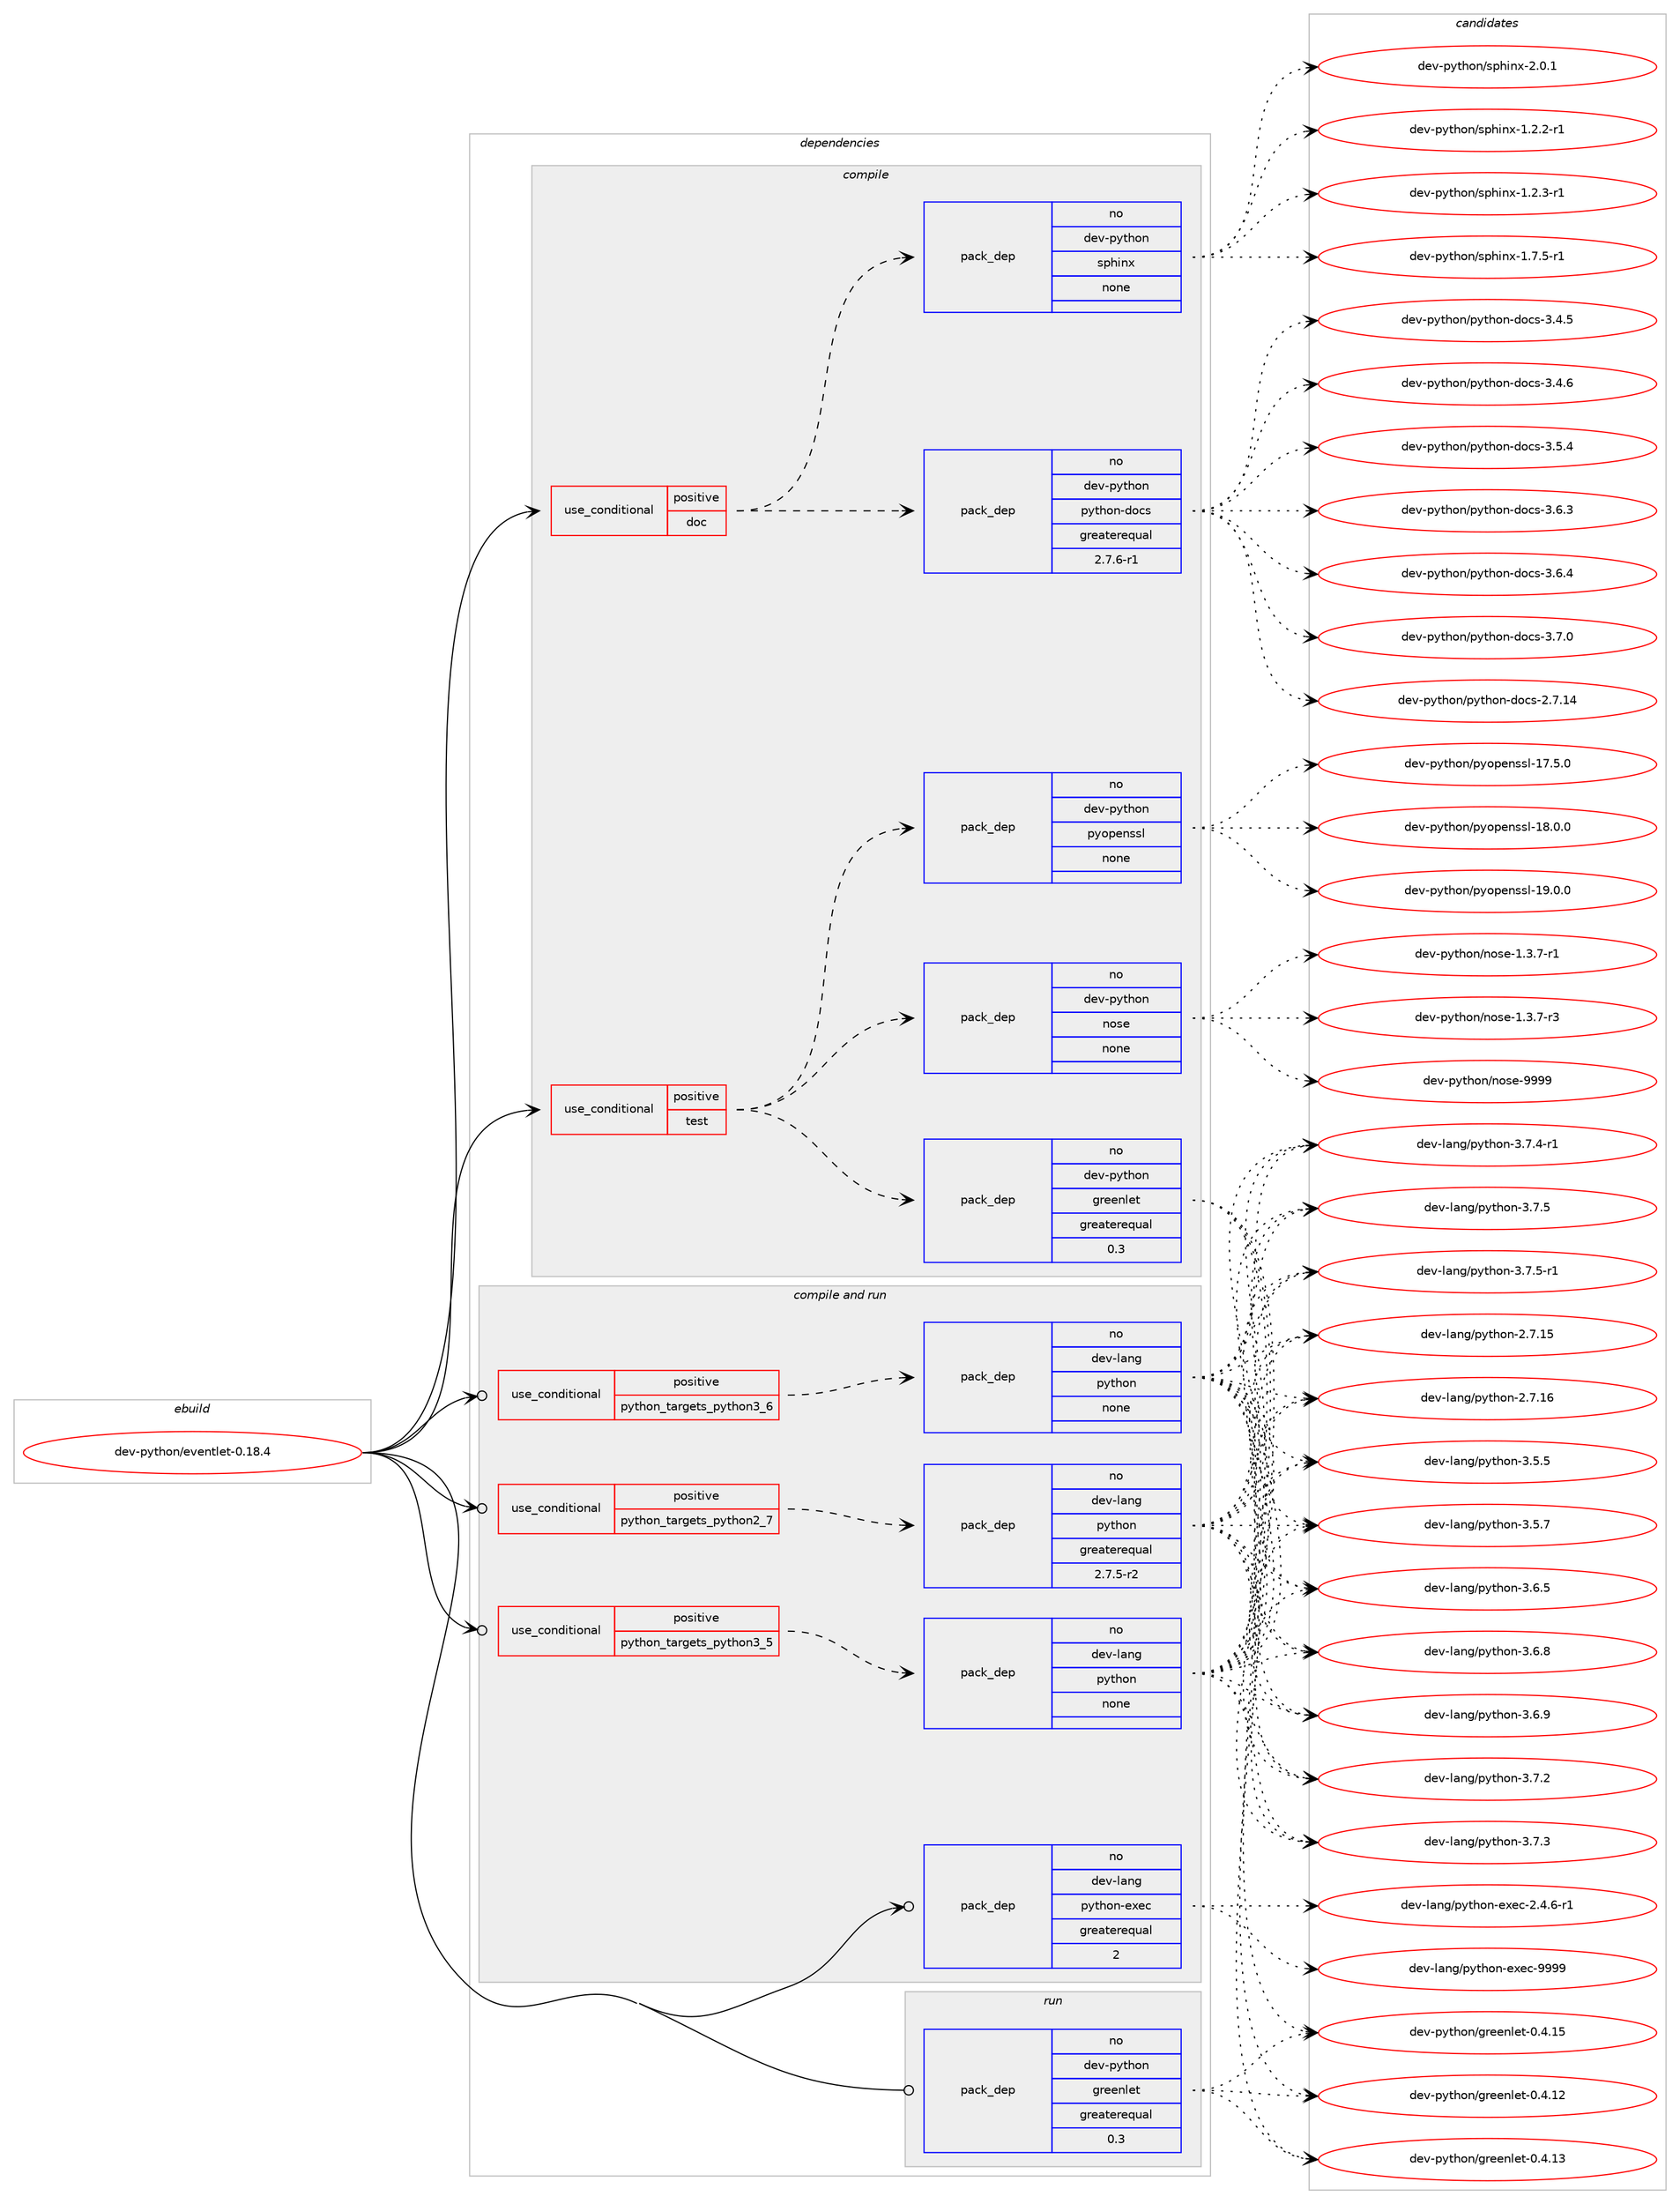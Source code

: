digraph prolog {

# *************
# Graph options
# *************

newrank=true;
concentrate=true;
compound=true;
graph [rankdir=LR,fontname=Helvetica,fontsize=10,ranksep=1.5];#, ranksep=2.5, nodesep=0.2];
edge  [arrowhead=vee];
node  [fontname=Helvetica,fontsize=10];

# **********
# The ebuild
# **********

subgraph cluster_leftcol {
color=gray;
rank=same;
label=<<i>ebuild</i>>;
id [label="dev-python/eventlet-0.18.4", color=red, width=4, href="../dev-python/eventlet-0.18.4.svg"];
}

# ****************
# The dependencies
# ****************

subgraph cluster_midcol {
color=gray;
label=<<i>dependencies</i>>;
subgraph cluster_compile {
fillcolor="#eeeeee";
style=filled;
label=<<i>compile</i>>;
subgraph cond139056 {
dependency603567 [label=<<TABLE BORDER="0" CELLBORDER="1" CELLSPACING="0" CELLPADDING="4"><TR><TD ROWSPAN="3" CELLPADDING="10">use_conditional</TD></TR><TR><TD>positive</TD></TR><TR><TD>doc</TD></TR></TABLE>>, shape=none, color=red];
subgraph pack452714 {
dependency603568 [label=<<TABLE BORDER="0" CELLBORDER="1" CELLSPACING="0" CELLPADDING="4" WIDTH="220"><TR><TD ROWSPAN="6" CELLPADDING="30">pack_dep</TD></TR><TR><TD WIDTH="110">no</TD></TR><TR><TD>dev-python</TD></TR><TR><TD>sphinx</TD></TR><TR><TD>none</TD></TR><TR><TD></TD></TR></TABLE>>, shape=none, color=blue];
}
dependency603567:e -> dependency603568:w [weight=20,style="dashed",arrowhead="vee"];
subgraph pack452715 {
dependency603569 [label=<<TABLE BORDER="0" CELLBORDER="1" CELLSPACING="0" CELLPADDING="4" WIDTH="220"><TR><TD ROWSPAN="6" CELLPADDING="30">pack_dep</TD></TR><TR><TD WIDTH="110">no</TD></TR><TR><TD>dev-python</TD></TR><TR><TD>python-docs</TD></TR><TR><TD>greaterequal</TD></TR><TR><TD>2.7.6-r1</TD></TR></TABLE>>, shape=none, color=blue];
}
dependency603567:e -> dependency603569:w [weight=20,style="dashed",arrowhead="vee"];
}
id:e -> dependency603567:w [weight=20,style="solid",arrowhead="vee"];
subgraph cond139057 {
dependency603570 [label=<<TABLE BORDER="0" CELLBORDER="1" CELLSPACING="0" CELLPADDING="4"><TR><TD ROWSPAN="3" CELLPADDING="10">use_conditional</TD></TR><TR><TD>positive</TD></TR><TR><TD>test</TD></TR></TABLE>>, shape=none, color=red];
subgraph pack452716 {
dependency603571 [label=<<TABLE BORDER="0" CELLBORDER="1" CELLSPACING="0" CELLPADDING="4" WIDTH="220"><TR><TD ROWSPAN="6" CELLPADDING="30">pack_dep</TD></TR><TR><TD WIDTH="110">no</TD></TR><TR><TD>dev-python</TD></TR><TR><TD>greenlet</TD></TR><TR><TD>greaterequal</TD></TR><TR><TD>0.3</TD></TR></TABLE>>, shape=none, color=blue];
}
dependency603570:e -> dependency603571:w [weight=20,style="dashed",arrowhead="vee"];
subgraph pack452717 {
dependency603572 [label=<<TABLE BORDER="0" CELLBORDER="1" CELLSPACING="0" CELLPADDING="4" WIDTH="220"><TR><TD ROWSPAN="6" CELLPADDING="30">pack_dep</TD></TR><TR><TD WIDTH="110">no</TD></TR><TR><TD>dev-python</TD></TR><TR><TD>pyopenssl</TD></TR><TR><TD>none</TD></TR><TR><TD></TD></TR></TABLE>>, shape=none, color=blue];
}
dependency603570:e -> dependency603572:w [weight=20,style="dashed",arrowhead="vee"];
subgraph pack452718 {
dependency603573 [label=<<TABLE BORDER="0" CELLBORDER="1" CELLSPACING="0" CELLPADDING="4" WIDTH="220"><TR><TD ROWSPAN="6" CELLPADDING="30">pack_dep</TD></TR><TR><TD WIDTH="110">no</TD></TR><TR><TD>dev-python</TD></TR><TR><TD>nose</TD></TR><TR><TD>none</TD></TR><TR><TD></TD></TR></TABLE>>, shape=none, color=blue];
}
dependency603570:e -> dependency603573:w [weight=20,style="dashed",arrowhead="vee"];
}
id:e -> dependency603570:w [weight=20,style="solid",arrowhead="vee"];
}
subgraph cluster_compileandrun {
fillcolor="#eeeeee";
style=filled;
label=<<i>compile and run</i>>;
subgraph cond139058 {
dependency603574 [label=<<TABLE BORDER="0" CELLBORDER="1" CELLSPACING="0" CELLPADDING="4"><TR><TD ROWSPAN="3" CELLPADDING="10">use_conditional</TD></TR><TR><TD>positive</TD></TR><TR><TD>python_targets_python2_7</TD></TR></TABLE>>, shape=none, color=red];
subgraph pack452719 {
dependency603575 [label=<<TABLE BORDER="0" CELLBORDER="1" CELLSPACING="0" CELLPADDING="4" WIDTH="220"><TR><TD ROWSPAN="6" CELLPADDING="30">pack_dep</TD></TR><TR><TD WIDTH="110">no</TD></TR><TR><TD>dev-lang</TD></TR><TR><TD>python</TD></TR><TR><TD>greaterequal</TD></TR><TR><TD>2.7.5-r2</TD></TR></TABLE>>, shape=none, color=blue];
}
dependency603574:e -> dependency603575:w [weight=20,style="dashed",arrowhead="vee"];
}
id:e -> dependency603574:w [weight=20,style="solid",arrowhead="odotvee"];
subgraph cond139059 {
dependency603576 [label=<<TABLE BORDER="0" CELLBORDER="1" CELLSPACING="0" CELLPADDING="4"><TR><TD ROWSPAN="3" CELLPADDING="10">use_conditional</TD></TR><TR><TD>positive</TD></TR><TR><TD>python_targets_python3_5</TD></TR></TABLE>>, shape=none, color=red];
subgraph pack452720 {
dependency603577 [label=<<TABLE BORDER="0" CELLBORDER="1" CELLSPACING="0" CELLPADDING="4" WIDTH="220"><TR><TD ROWSPAN="6" CELLPADDING="30">pack_dep</TD></TR><TR><TD WIDTH="110">no</TD></TR><TR><TD>dev-lang</TD></TR><TR><TD>python</TD></TR><TR><TD>none</TD></TR><TR><TD></TD></TR></TABLE>>, shape=none, color=blue];
}
dependency603576:e -> dependency603577:w [weight=20,style="dashed",arrowhead="vee"];
}
id:e -> dependency603576:w [weight=20,style="solid",arrowhead="odotvee"];
subgraph cond139060 {
dependency603578 [label=<<TABLE BORDER="0" CELLBORDER="1" CELLSPACING="0" CELLPADDING="4"><TR><TD ROWSPAN="3" CELLPADDING="10">use_conditional</TD></TR><TR><TD>positive</TD></TR><TR><TD>python_targets_python3_6</TD></TR></TABLE>>, shape=none, color=red];
subgraph pack452721 {
dependency603579 [label=<<TABLE BORDER="0" CELLBORDER="1" CELLSPACING="0" CELLPADDING="4" WIDTH="220"><TR><TD ROWSPAN="6" CELLPADDING="30">pack_dep</TD></TR><TR><TD WIDTH="110">no</TD></TR><TR><TD>dev-lang</TD></TR><TR><TD>python</TD></TR><TR><TD>none</TD></TR><TR><TD></TD></TR></TABLE>>, shape=none, color=blue];
}
dependency603578:e -> dependency603579:w [weight=20,style="dashed",arrowhead="vee"];
}
id:e -> dependency603578:w [weight=20,style="solid",arrowhead="odotvee"];
subgraph pack452722 {
dependency603580 [label=<<TABLE BORDER="0" CELLBORDER="1" CELLSPACING="0" CELLPADDING="4" WIDTH="220"><TR><TD ROWSPAN="6" CELLPADDING="30">pack_dep</TD></TR><TR><TD WIDTH="110">no</TD></TR><TR><TD>dev-lang</TD></TR><TR><TD>python-exec</TD></TR><TR><TD>greaterequal</TD></TR><TR><TD>2</TD></TR></TABLE>>, shape=none, color=blue];
}
id:e -> dependency603580:w [weight=20,style="solid",arrowhead="odotvee"];
}
subgraph cluster_run {
fillcolor="#eeeeee";
style=filled;
label=<<i>run</i>>;
subgraph pack452723 {
dependency603581 [label=<<TABLE BORDER="0" CELLBORDER="1" CELLSPACING="0" CELLPADDING="4" WIDTH="220"><TR><TD ROWSPAN="6" CELLPADDING="30">pack_dep</TD></TR><TR><TD WIDTH="110">no</TD></TR><TR><TD>dev-python</TD></TR><TR><TD>greenlet</TD></TR><TR><TD>greaterequal</TD></TR><TR><TD>0.3</TD></TR></TABLE>>, shape=none, color=blue];
}
id:e -> dependency603581:w [weight=20,style="solid",arrowhead="odot"];
}
}

# **************
# The candidates
# **************

subgraph cluster_choices {
rank=same;
color=gray;
label=<<i>candidates</i>>;

subgraph choice452714 {
color=black;
nodesep=1;
choice10010111845112121116104111110471151121041051101204549465046504511449 [label="dev-python/sphinx-1.2.2-r1", color=red, width=4,href="../dev-python/sphinx-1.2.2-r1.svg"];
choice10010111845112121116104111110471151121041051101204549465046514511449 [label="dev-python/sphinx-1.2.3-r1", color=red, width=4,href="../dev-python/sphinx-1.2.3-r1.svg"];
choice10010111845112121116104111110471151121041051101204549465546534511449 [label="dev-python/sphinx-1.7.5-r1", color=red, width=4,href="../dev-python/sphinx-1.7.5-r1.svg"];
choice1001011184511212111610411111047115112104105110120455046484649 [label="dev-python/sphinx-2.0.1", color=red, width=4,href="../dev-python/sphinx-2.0.1.svg"];
dependency603568:e -> choice10010111845112121116104111110471151121041051101204549465046504511449:w [style=dotted,weight="100"];
dependency603568:e -> choice10010111845112121116104111110471151121041051101204549465046514511449:w [style=dotted,weight="100"];
dependency603568:e -> choice10010111845112121116104111110471151121041051101204549465546534511449:w [style=dotted,weight="100"];
dependency603568:e -> choice1001011184511212111610411111047115112104105110120455046484649:w [style=dotted,weight="100"];
}
subgraph choice452715 {
color=black;
nodesep=1;
choice1001011184511212111610411111047112121116104111110451001119911545504655464952 [label="dev-python/python-docs-2.7.14", color=red, width=4,href="../dev-python/python-docs-2.7.14.svg"];
choice10010111845112121116104111110471121211161041111104510011199115455146524653 [label="dev-python/python-docs-3.4.5", color=red, width=4,href="../dev-python/python-docs-3.4.5.svg"];
choice10010111845112121116104111110471121211161041111104510011199115455146524654 [label="dev-python/python-docs-3.4.6", color=red, width=4,href="../dev-python/python-docs-3.4.6.svg"];
choice10010111845112121116104111110471121211161041111104510011199115455146534652 [label="dev-python/python-docs-3.5.4", color=red, width=4,href="../dev-python/python-docs-3.5.4.svg"];
choice10010111845112121116104111110471121211161041111104510011199115455146544651 [label="dev-python/python-docs-3.6.3", color=red, width=4,href="../dev-python/python-docs-3.6.3.svg"];
choice10010111845112121116104111110471121211161041111104510011199115455146544652 [label="dev-python/python-docs-3.6.4", color=red, width=4,href="../dev-python/python-docs-3.6.4.svg"];
choice10010111845112121116104111110471121211161041111104510011199115455146554648 [label="dev-python/python-docs-3.7.0", color=red, width=4,href="../dev-python/python-docs-3.7.0.svg"];
dependency603569:e -> choice1001011184511212111610411111047112121116104111110451001119911545504655464952:w [style=dotted,weight="100"];
dependency603569:e -> choice10010111845112121116104111110471121211161041111104510011199115455146524653:w [style=dotted,weight="100"];
dependency603569:e -> choice10010111845112121116104111110471121211161041111104510011199115455146524654:w [style=dotted,weight="100"];
dependency603569:e -> choice10010111845112121116104111110471121211161041111104510011199115455146534652:w [style=dotted,weight="100"];
dependency603569:e -> choice10010111845112121116104111110471121211161041111104510011199115455146544651:w [style=dotted,weight="100"];
dependency603569:e -> choice10010111845112121116104111110471121211161041111104510011199115455146544652:w [style=dotted,weight="100"];
dependency603569:e -> choice10010111845112121116104111110471121211161041111104510011199115455146554648:w [style=dotted,weight="100"];
}
subgraph choice452716 {
color=black;
nodesep=1;
choice100101118451121211161041111104710311410110111010810111645484652464950 [label="dev-python/greenlet-0.4.12", color=red, width=4,href="../dev-python/greenlet-0.4.12.svg"];
choice100101118451121211161041111104710311410110111010810111645484652464951 [label="dev-python/greenlet-0.4.13", color=red, width=4,href="../dev-python/greenlet-0.4.13.svg"];
choice100101118451121211161041111104710311410110111010810111645484652464953 [label="dev-python/greenlet-0.4.15", color=red, width=4,href="../dev-python/greenlet-0.4.15.svg"];
dependency603571:e -> choice100101118451121211161041111104710311410110111010810111645484652464950:w [style=dotted,weight="100"];
dependency603571:e -> choice100101118451121211161041111104710311410110111010810111645484652464951:w [style=dotted,weight="100"];
dependency603571:e -> choice100101118451121211161041111104710311410110111010810111645484652464953:w [style=dotted,weight="100"];
}
subgraph choice452717 {
color=black;
nodesep=1;
choice100101118451121211161041111104711212111111210111011511510845495546534648 [label="dev-python/pyopenssl-17.5.0", color=red, width=4,href="../dev-python/pyopenssl-17.5.0.svg"];
choice100101118451121211161041111104711212111111210111011511510845495646484648 [label="dev-python/pyopenssl-18.0.0", color=red, width=4,href="../dev-python/pyopenssl-18.0.0.svg"];
choice100101118451121211161041111104711212111111210111011511510845495746484648 [label="dev-python/pyopenssl-19.0.0", color=red, width=4,href="../dev-python/pyopenssl-19.0.0.svg"];
dependency603572:e -> choice100101118451121211161041111104711212111111210111011511510845495546534648:w [style=dotted,weight="100"];
dependency603572:e -> choice100101118451121211161041111104711212111111210111011511510845495646484648:w [style=dotted,weight="100"];
dependency603572:e -> choice100101118451121211161041111104711212111111210111011511510845495746484648:w [style=dotted,weight="100"];
}
subgraph choice452718 {
color=black;
nodesep=1;
choice10010111845112121116104111110471101111151014549465146554511449 [label="dev-python/nose-1.3.7-r1", color=red, width=4,href="../dev-python/nose-1.3.7-r1.svg"];
choice10010111845112121116104111110471101111151014549465146554511451 [label="dev-python/nose-1.3.7-r3", color=red, width=4,href="../dev-python/nose-1.3.7-r3.svg"];
choice10010111845112121116104111110471101111151014557575757 [label="dev-python/nose-9999", color=red, width=4,href="../dev-python/nose-9999.svg"];
dependency603573:e -> choice10010111845112121116104111110471101111151014549465146554511449:w [style=dotted,weight="100"];
dependency603573:e -> choice10010111845112121116104111110471101111151014549465146554511451:w [style=dotted,weight="100"];
dependency603573:e -> choice10010111845112121116104111110471101111151014557575757:w [style=dotted,weight="100"];
}
subgraph choice452719 {
color=black;
nodesep=1;
choice10010111845108971101034711212111610411111045504655464953 [label="dev-lang/python-2.7.15", color=red, width=4,href="../dev-lang/python-2.7.15.svg"];
choice10010111845108971101034711212111610411111045504655464954 [label="dev-lang/python-2.7.16", color=red, width=4,href="../dev-lang/python-2.7.16.svg"];
choice100101118451089711010347112121116104111110455146534653 [label="dev-lang/python-3.5.5", color=red, width=4,href="../dev-lang/python-3.5.5.svg"];
choice100101118451089711010347112121116104111110455146534655 [label="dev-lang/python-3.5.7", color=red, width=4,href="../dev-lang/python-3.5.7.svg"];
choice100101118451089711010347112121116104111110455146544653 [label="dev-lang/python-3.6.5", color=red, width=4,href="../dev-lang/python-3.6.5.svg"];
choice100101118451089711010347112121116104111110455146544656 [label="dev-lang/python-3.6.8", color=red, width=4,href="../dev-lang/python-3.6.8.svg"];
choice100101118451089711010347112121116104111110455146544657 [label="dev-lang/python-3.6.9", color=red, width=4,href="../dev-lang/python-3.6.9.svg"];
choice100101118451089711010347112121116104111110455146554650 [label="dev-lang/python-3.7.2", color=red, width=4,href="../dev-lang/python-3.7.2.svg"];
choice100101118451089711010347112121116104111110455146554651 [label="dev-lang/python-3.7.3", color=red, width=4,href="../dev-lang/python-3.7.3.svg"];
choice1001011184510897110103471121211161041111104551465546524511449 [label="dev-lang/python-3.7.4-r1", color=red, width=4,href="../dev-lang/python-3.7.4-r1.svg"];
choice100101118451089711010347112121116104111110455146554653 [label="dev-lang/python-3.7.5", color=red, width=4,href="../dev-lang/python-3.7.5.svg"];
choice1001011184510897110103471121211161041111104551465546534511449 [label="dev-lang/python-3.7.5-r1", color=red, width=4,href="../dev-lang/python-3.7.5-r1.svg"];
dependency603575:e -> choice10010111845108971101034711212111610411111045504655464953:w [style=dotted,weight="100"];
dependency603575:e -> choice10010111845108971101034711212111610411111045504655464954:w [style=dotted,weight="100"];
dependency603575:e -> choice100101118451089711010347112121116104111110455146534653:w [style=dotted,weight="100"];
dependency603575:e -> choice100101118451089711010347112121116104111110455146534655:w [style=dotted,weight="100"];
dependency603575:e -> choice100101118451089711010347112121116104111110455146544653:w [style=dotted,weight="100"];
dependency603575:e -> choice100101118451089711010347112121116104111110455146544656:w [style=dotted,weight="100"];
dependency603575:e -> choice100101118451089711010347112121116104111110455146544657:w [style=dotted,weight="100"];
dependency603575:e -> choice100101118451089711010347112121116104111110455146554650:w [style=dotted,weight="100"];
dependency603575:e -> choice100101118451089711010347112121116104111110455146554651:w [style=dotted,weight="100"];
dependency603575:e -> choice1001011184510897110103471121211161041111104551465546524511449:w [style=dotted,weight="100"];
dependency603575:e -> choice100101118451089711010347112121116104111110455146554653:w [style=dotted,weight="100"];
dependency603575:e -> choice1001011184510897110103471121211161041111104551465546534511449:w [style=dotted,weight="100"];
}
subgraph choice452720 {
color=black;
nodesep=1;
choice10010111845108971101034711212111610411111045504655464953 [label="dev-lang/python-2.7.15", color=red, width=4,href="../dev-lang/python-2.7.15.svg"];
choice10010111845108971101034711212111610411111045504655464954 [label="dev-lang/python-2.7.16", color=red, width=4,href="../dev-lang/python-2.7.16.svg"];
choice100101118451089711010347112121116104111110455146534653 [label="dev-lang/python-3.5.5", color=red, width=4,href="../dev-lang/python-3.5.5.svg"];
choice100101118451089711010347112121116104111110455146534655 [label="dev-lang/python-3.5.7", color=red, width=4,href="../dev-lang/python-3.5.7.svg"];
choice100101118451089711010347112121116104111110455146544653 [label="dev-lang/python-3.6.5", color=red, width=4,href="../dev-lang/python-3.6.5.svg"];
choice100101118451089711010347112121116104111110455146544656 [label="dev-lang/python-3.6.8", color=red, width=4,href="../dev-lang/python-3.6.8.svg"];
choice100101118451089711010347112121116104111110455146544657 [label="dev-lang/python-3.6.9", color=red, width=4,href="../dev-lang/python-3.6.9.svg"];
choice100101118451089711010347112121116104111110455146554650 [label="dev-lang/python-3.7.2", color=red, width=4,href="../dev-lang/python-3.7.2.svg"];
choice100101118451089711010347112121116104111110455146554651 [label="dev-lang/python-3.7.3", color=red, width=4,href="../dev-lang/python-3.7.3.svg"];
choice1001011184510897110103471121211161041111104551465546524511449 [label="dev-lang/python-3.7.4-r1", color=red, width=4,href="../dev-lang/python-3.7.4-r1.svg"];
choice100101118451089711010347112121116104111110455146554653 [label="dev-lang/python-3.7.5", color=red, width=4,href="../dev-lang/python-3.7.5.svg"];
choice1001011184510897110103471121211161041111104551465546534511449 [label="dev-lang/python-3.7.5-r1", color=red, width=4,href="../dev-lang/python-3.7.5-r1.svg"];
dependency603577:e -> choice10010111845108971101034711212111610411111045504655464953:w [style=dotted,weight="100"];
dependency603577:e -> choice10010111845108971101034711212111610411111045504655464954:w [style=dotted,weight="100"];
dependency603577:e -> choice100101118451089711010347112121116104111110455146534653:w [style=dotted,weight="100"];
dependency603577:e -> choice100101118451089711010347112121116104111110455146534655:w [style=dotted,weight="100"];
dependency603577:e -> choice100101118451089711010347112121116104111110455146544653:w [style=dotted,weight="100"];
dependency603577:e -> choice100101118451089711010347112121116104111110455146544656:w [style=dotted,weight="100"];
dependency603577:e -> choice100101118451089711010347112121116104111110455146544657:w [style=dotted,weight="100"];
dependency603577:e -> choice100101118451089711010347112121116104111110455146554650:w [style=dotted,weight="100"];
dependency603577:e -> choice100101118451089711010347112121116104111110455146554651:w [style=dotted,weight="100"];
dependency603577:e -> choice1001011184510897110103471121211161041111104551465546524511449:w [style=dotted,weight="100"];
dependency603577:e -> choice100101118451089711010347112121116104111110455146554653:w [style=dotted,weight="100"];
dependency603577:e -> choice1001011184510897110103471121211161041111104551465546534511449:w [style=dotted,weight="100"];
}
subgraph choice452721 {
color=black;
nodesep=1;
choice10010111845108971101034711212111610411111045504655464953 [label="dev-lang/python-2.7.15", color=red, width=4,href="../dev-lang/python-2.7.15.svg"];
choice10010111845108971101034711212111610411111045504655464954 [label="dev-lang/python-2.7.16", color=red, width=4,href="../dev-lang/python-2.7.16.svg"];
choice100101118451089711010347112121116104111110455146534653 [label="dev-lang/python-3.5.5", color=red, width=4,href="../dev-lang/python-3.5.5.svg"];
choice100101118451089711010347112121116104111110455146534655 [label="dev-lang/python-3.5.7", color=red, width=4,href="../dev-lang/python-3.5.7.svg"];
choice100101118451089711010347112121116104111110455146544653 [label="dev-lang/python-3.6.5", color=red, width=4,href="../dev-lang/python-3.6.5.svg"];
choice100101118451089711010347112121116104111110455146544656 [label="dev-lang/python-3.6.8", color=red, width=4,href="../dev-lang/python-3.6.8.svg"];
choice100101118451089711010347112121116104111110455146544657 [label="dev-lang/python-3.6.9", color=red, width=4,href="../dev-lang/python-3.6.9.svg"];
choice100101118451089711010347112121116104111110455146554650 [label="dev-lang/python-3.7.2", color=red, width=4,href="../dev-lang/python-3.7.2.svg"];
choice100101118451089711010347112121116104111110455146554651 [label="dev-lang/python-3.7.3", color=red, width=4,href="../dev-lang/python-3.7.3.svg"];
choice1001011184510897110103471121211161041111104551465546524511449 [label="dev-lang/python-3.7.4-r1", color=red, width=4,href="../dev-lang/python-3.7.4-r1.svg"];
choice100101118451089711010347112121116104111110455146554653 [label="dev-lang/python-3.7.5", color=red, width=4,href="../dev-lang/python-3.7.5.svg"];
choice1001011184510897110103471121211161041111104551465546534511449 [label="dev-lang/python-3.7.5-r1", color=red, width=4,href="../dev-lang/python-3.7.5-r1.svg"];
dependency603579:e -> choice10010111845108971101034711212111610411111045504655464953:w [style=dotted,weight="100"];
dependency603579:e -> choice10010111845108971101034711212111610411111045504655464954:w [style=dotted,weight="100"];
dependency603579:e -> choice100101118451089711010347112121116104111110455146534653:w [style=dotted,weight="100"];
dependency603579:e -> choice100101118451089711010347112121116104111110455146534655:w [style=dotted,weight="100"];
dependency603579:e -> choice100101118451089711010347112121116104111110455146544653:w [style=dotted,weight="100"];
dependency603579:e -> choice100101118451089711010347112121116104111110455146544656:w [style=dotted,weight="100"];
dependency603579:e -> choice100101118451089711010347112121116104111110455146544657:w [style=dotted,weight="100"];
dependency603579:e -> choice100101118451089711010347112121116104111110455146554650:w [style=dotted,weight="100"];
dependency603579:e -> choice100101118451089711010347112121116104111110455146554651:w [style=dotted,weight="100"];
dependency603579:e -> choice1001011184510897110103471121211161041111104551465546524511449:w [style=dotted,weight="100"];
dependency603579:e -> choice100101118451089711010347112121116104111110455146554653:w [style=dotted,weight="100"];
dependency603579:e -> choice1001011184510897110103471121211161041111104551465546534511449:w [style=dotted,weight="100"];
}
subgraph choice452722 {
color=black;
nodesep=1;
choice10010111845108971101034711212111610411111045101120101994550465246544511449 [label="dev-lang/python-exec-2.4.6-r1", color=red, width=4,href="../dev-lang/python-exec-2.4.6-r1.svg"];
choice10010111845108971101034711212111610411111045101120101994557575757 [label="dev-lang/python-exec-9999", color=red, width=4,href="../dev-lang/python-exec-9999.svg"];
dependency603580:e -> choice10010111845108971101034711212111610411111045101120101994550465246544511449:w [style=dotted,weight="100"];
dependency603580:e -> choice10010111845108971101034711212111610411111045101120101994557575757:w [style=dotted,weight="100"];
}
subgraph choice452723 {
color=black;
nodesep=1;
choice100101118451121211161041111104710311410110111010810111645484652464950 [label="dev-python/greenlet-0.4.12", color=red, width=4,href="../dev-python/greenlet-0.4.12.svg"];
choice100101118451121211161041111104710311410110111010810111645484652464951 [label="dev-python/greenlet-0.4.13", color=red, width=4,href="../dev-python/greenlet-0.4.13.svg"];
choice100101118451121211161041111104710311410110111010810111645484652464953 [label="dev-python/greenlet-0.4.15", color=red, width=4,href="../dev-python/greenlet-0.4.15.svg"];
dependency603581:e -> choice100101118451121211161041111104710311410110111010810111645484652464950:w [style=dotted,weight="100"];
dependency603581:e -> choice100101118451121211161041111104710311410110111010810111645484652464951:w [style=dotted,weight="100"];
dependency603581:e -> choice100101118451121211161041111104710311410110111010810111645484652464953:w [style=dotted,weight="100"];
}
}

}
